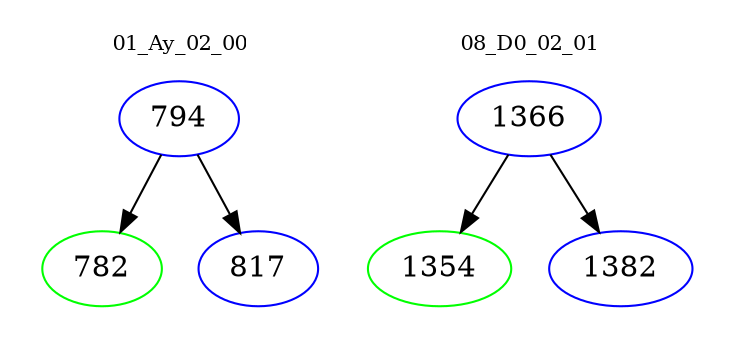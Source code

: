 digraph{
subgraph cluster_0 {
color = white
label = "01_Ay_02_00";
fontsize=10;
T0_794 [label="794", color="blue"]
T0_794 -> T0_782 [color="black"]
T0_782 [label="782", color="green"]
T0_794 -> T0_817 [color="black"]
T0_817 [label="817", color="blue"]
}
subgraph cluster_1 {
color = white
label = "08_D0_02_01";
fontsize=10;
T1_1366 [label="1366", color="blue"]
T1_1366 -> T1_1354 [color="black"]
T1_1354 [label="1354", color="green"]
T1_1366 -> T1_1382 [color="black"]
T1_1382 [label="1382", color="blue"]
}
}
